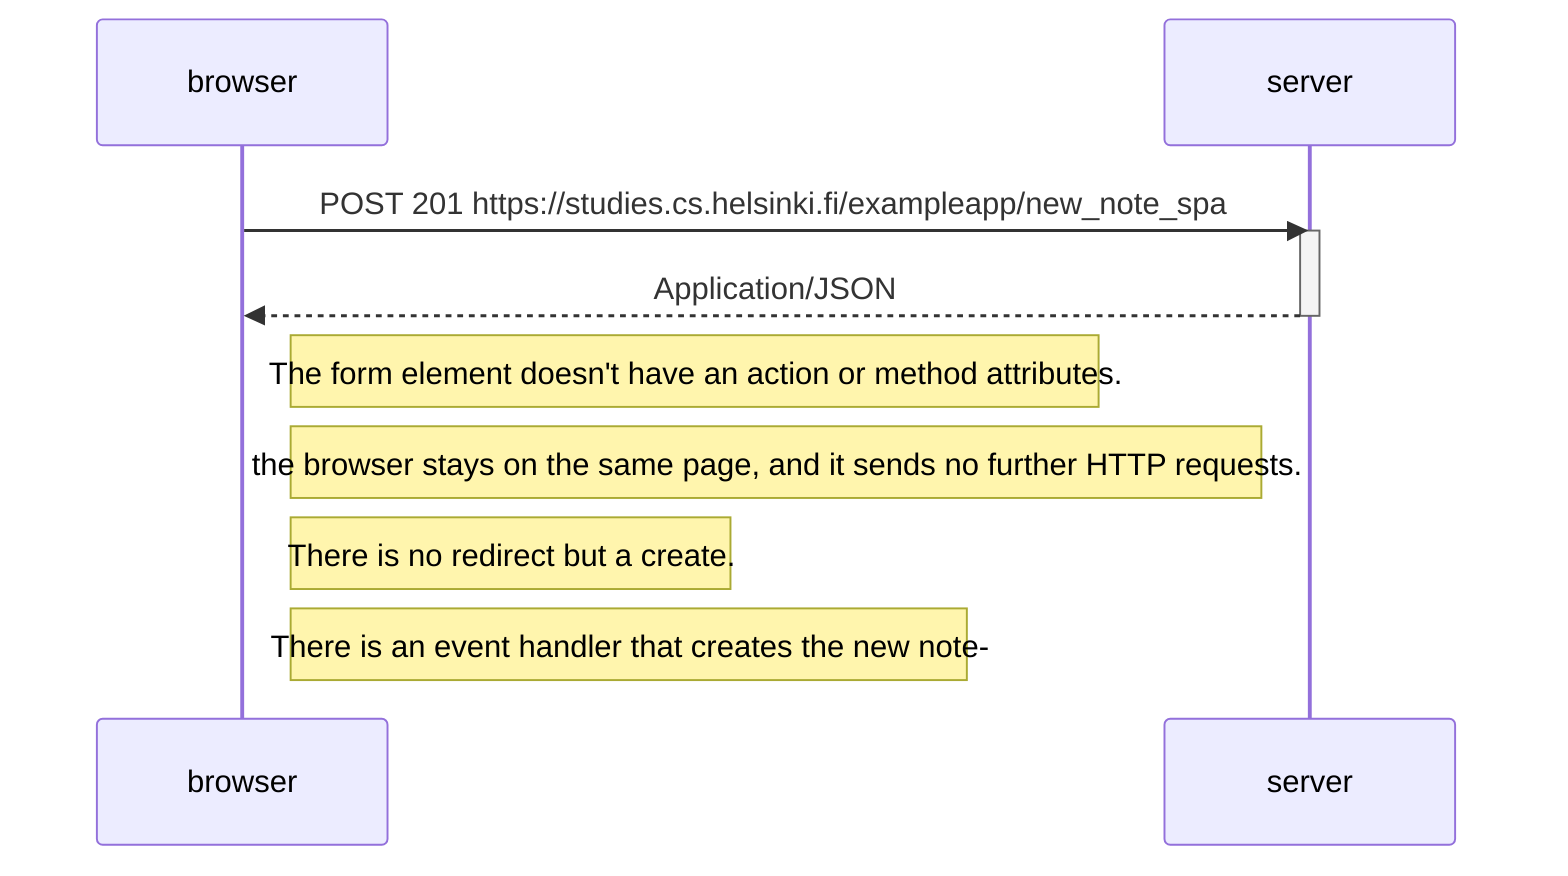sequenceDiagram
    participant browser
    participant server

    browser->>server: POST 201 https://studies.cs.helsinki.fi/exampleapp/new_note_spa
    activate server
    server-->>browser: Application/JSON
    deactivate server

    Note right of browser: The form element doesn't have an action or method attributes. 
    Note right of browser:the browser stays on the same page, and it sends no further HTTP requests.
    Note right of browser: There is no redirect but a create.
    Note right of browser: There is an event handler that creates the new note-